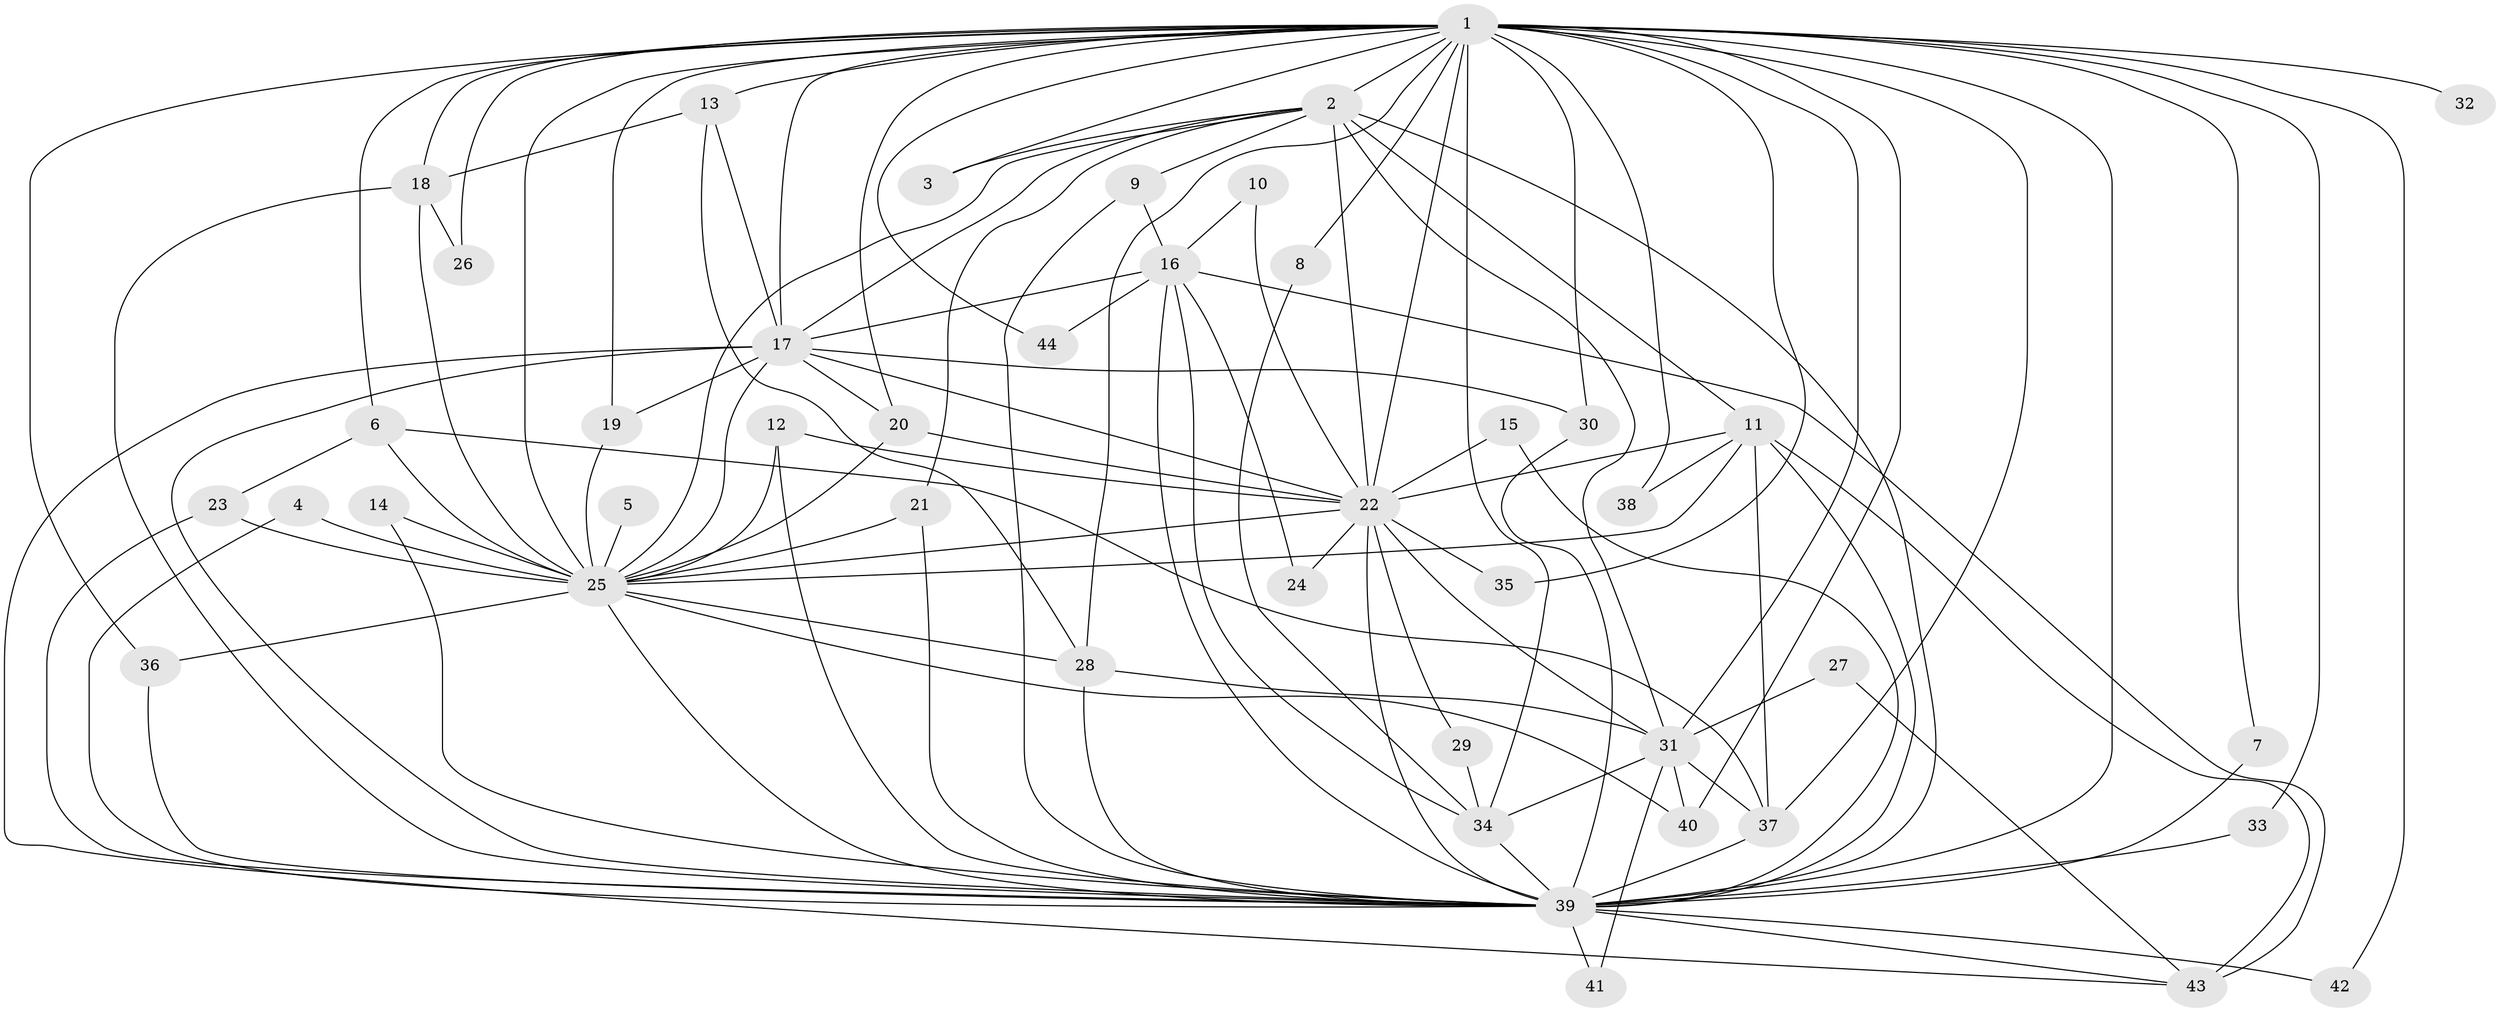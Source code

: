 // original degree distribution, {18: 0.011363636363636364, 27: 0.011363636363636364, 22: 0.011363636363636364, 15: 0.011363636363636364, 12: 0.011363636363636364, 17: 0.022727272727272728, 19: 0.011363636363636364, 13: 0.011363636363636364, 26: 0.011363636363636364, 2: 0.5, 4: 0.09090909090909091, 5: 0.056818181818181816, 3: 0.2159090909090909, 7: 0.022727272727272728}
// Generated by graph-tools (version 1.1) at 2025/49/03/09/25 03:49:39]
// undirected, 44 vertices, 114 edges
graph export_dot {
graph [start="1"]
  node [color=gray90,style=filled];
  1;
  2;
  3;
  4;
  5;
  6;
  7;
  8;
  9;
  10;
  11;
  12;
  13;
  14;
  15;
  16;
  17;
  18;
  19;
  20;
  21;
  22;
  23;
  24;
  25;
  26;
  27;
  28;
  29;
  30;
  31;
  32;
  33;
  34;
  35;
  36;
  37;
  38;
  39;
  40;
  41;
  42;
  43;
  44;
  1 -- 2 [weight=5.0];
  1 -- 3 [weight=1.0];
  1 -- 6 [weight=1.0];
  1 -- 7 [weight=1.0];
  1 -- 8 [weight=1.0];
  1 -- 13 [weight=1.0];
  1 -- 17 [weight=4.0];
  1 -- 18 [weight=1.0];
  1 -- 19 [weight=1.0];
  1 -- 20 [weight=1.0];
  1 -- 22 [weight=5.0];
  1 -- 25 [weight=5.0];
  1 -- 26 [weight=2.0];
  1 -- 28 [weight=1.0];
  1 -- 30 [weight=1.0];
  1 -- 31 [weight=2.0];
  1 -- 32 [weight=2.0];
  1 -- 33 [weight=1.0];
  1 -- 34 [weight=1.0];
  1 -- 35 [weight=1.0];
  1 -- 36 [weight=1.0];
  1 -- 37 [weight=1.0];
  1 -- 38 [weight=1.0];
  1 -- 39 [weight=8.0];
  1 -- 40 [weight=1.0];
  1 -- 42 [weight=1.0];
  1 -- 44 [weight=1.0];
  2 -- 3 [weight=1.0];
  2 -- 9 [weight=1.0];
  2 -- 11 [weight=1.0];
  2 -- 17 [weight=1.0];
  2 -- 21 [weight=1.0];
  2 -- 22 [weight=1.0];
  2 -- 25 [weight=1.0];
  2 -- 31 [weight=1.0];
  2 -- 39 [weight=2.0];
  4 -- 25 [weight=1.0];
  4 -- 39 [weight=1.0];
  5 -- 25 [weight=1.0];
  6 -- 23 [weight=1.0];
  6 -- 25 [weight=1.0];
  6 -- 37 [weight=1.0];
  7 -- 39 [weight=1.0];
  8 -- 34 [weight=1.0];
  9 -- 16 [weight=1.0];
  9 -- 39 [weight=1.0];
  10 -- 16 [weight=1.0];
  10 -- 22 [weight=1.0];
  11 -- 22 [weight=1.0];
  11 -- 25 [weight=1.0];
  11 -- 37 [weight=1.0];
  11 -- 38 [weight=1.0];
  11 -- 39 [weight=2.0];
  11 -- 43 [weight=1.0];
  12 -- 22 [weight=1.0];
  12 -- 25 [weight=1.0];
  12 -- 39 [weight=1.0];
  13 -- 17 [weight=1.0];
  13 -- 18 [weight=1.0];
  13 -- 28 [weight=1.0];
  14 -- 25 [weight=1.0];
  14 -- 39 [weight=1.0];
  15 -- 22 [weight=1.0];
  15 -- 39 [weight=1.0];
  16 -- 17 [weight=2.0];
  16 -- 24 [weight=1.0];
  16 -- 34 [weight=1.0];
  16 -- 39 [weight=1.0];
  16 -- 43 [weight=1.0];
  16 -- 44 [weight=1.0];
  17 -- 19 [weight=1.0];
  17 -- 20 [weight=1.0];
  17 -- 22 [weight=2.0];
  17 -- 25 [weight=1.0];
  17 -- 30 [weight=1.0];
  17 -- 39 [weight=2.0];
  17 -- 43 [weight=1.0];
  18 -- 25 [weight=1.0];
  18 -- 26 [weight=1.0];
  18 -- 39 [weight=1.0];
  19 -- 25 [weight=1.0];
  20 -- 22 [weight=1.0];
  20 -- 25 [weight=1.0];
  21 -- 25 [weight=1.0];
  21 -- 39 [weight=1.0];
  22 -- 24 [weight=1.0];
  22 -- 25 [weight=1.0];
  22 -- 29 [weight=1.0];
  22 -- 31 [weight=1.0];
  22 -- 35 [weight=1.0];
  22 -- 39 [weight=2.0];
  23 -- 25 [weight=1.0];
  23 -- 39 [weight=2.0];
  25 -- 28 [weight=1.0];
  25 -- 36 [weight=1.0];
  25 -- 39 [weight=2.0];
  25 -- 40 [weight=1.0];
  27 -- 31 [weight=1.0];
  27 -- 43 [weight=1.0];
  28 -- 31 [weight=1.0];
  28 -- 39 [weight=1.0];
  29 -- 34 [weight=1.0];
  30 -- 39 [weight=1.0];
  31 -- 34 [weight=1.0];
  31 -- 37 [weight=1.0];
  31 -- 40 [weight=1.0];
  31 -- 41 [weight=1.0];
  33 -- 39 [weight=2.0];
  34 -- 39 [weight=1.0];
  36 -- 39 [weight=1.0];
  37 -- 39 [weight=1.0];
  39 -- 41 [weight=1.0];
  39 -- 42 [weight=1.0];
  39 -- 43 [weight=1.0];
}
